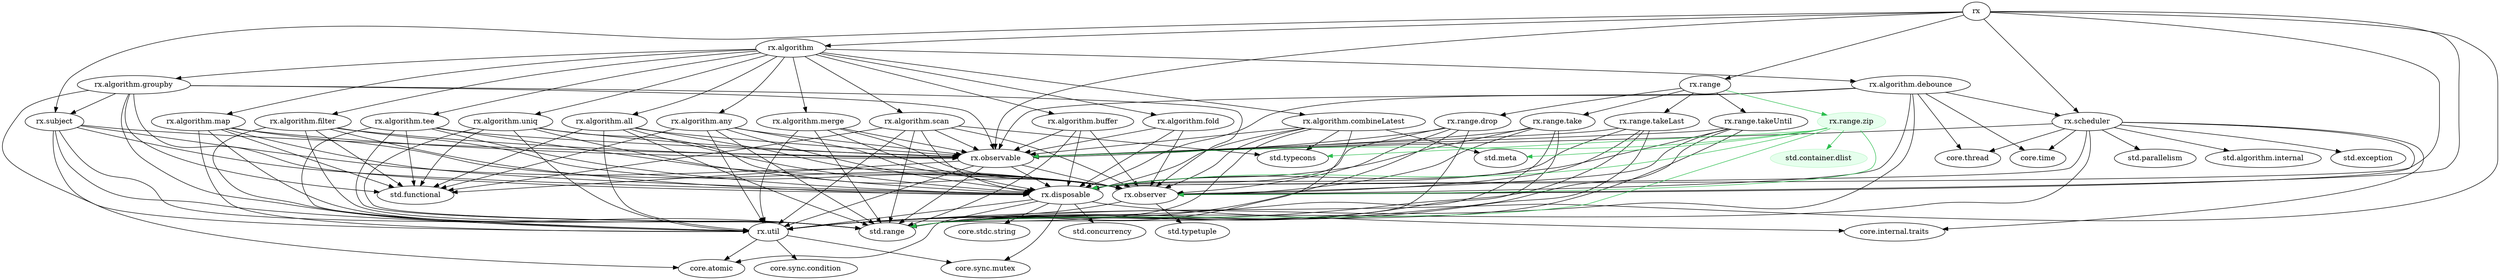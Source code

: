 digraph {
    {
        "core.atomic"
        "core.internal.traits"
        "core.stdc.string"
        "core.sync.condition"
        "core.sync.mutex"
        "core.thread"
        "core.time"
        "rx"
        "rx.algorithm"
        "rx.algorithm.all"
        "rx.algorithm.any"
        "rx.algorithm.buffer"
        "rx.algorithm.combineLatest"
        "rx.algorithm.debounce"
        "rx.algorithm.filter"
        "rx.algorithm.fold"
        "rx.algorithm.groupby"
        "rx.algorithm.map"
        "rx.algorithm.merge"
        "rx.algorithm.scan"
        "rx.algorithm.tee"
        "rx.algorithm.uniq"
        "rx.disposable"
        "rx.observable"
        "rx.observer"
        "rx.range"
        "rx.range.drop"
        "rx.range.take"
        "rx.range.takeLast"
        "rx.range.takeUntil"
        "rx.scheduler"
        "rx.subject"
        "rx.util"
        "std.algorithm.internal"
        "std.concurrency"
        "std.exception"
        "std.functional"
        "std.meta"
        "std.parallelism"
        "std.range"
        "std.typecons"
        "std.typetuple"
    }
    {
        node [style=filled color="#bef5cb" fillcolor="#e6ffed"];
        "rx.range.zip"
        "std.container.dlist"
    }
    "rx" -> "rx.algorithm";
    "rx" -> "rx.disposable";
    "rx" -> "rx.observable";
    "rx" -> "rx.observer";
    "rx" -> "rx.range";
    "rx" -> "rx.scheduler";
    "rx" -> "rx.subject";
    "rx" -> "rx.util";
    "rx.algorithm" -> "rx.algorithm.all";
    "rx.algorithm" -> "rx.algorithm.any";
    "rx.algorithm" -> "rx.algorithm.buffer";
    "rx.algorithm" -> "rx.algorithm.combineLatest";
    "rx.algorithm" -> "rx.algorithm.debounce";
    "rx.algorithm" -> "rx.algorithm.filter";
    "rx.algorithm" -> "rx.algorithm.fold";
    "rx.algorithm" -> "rx.algorithm.groupby";
    "rx.algorithm" -> "rx.algorithm.map";
    "rx.algorithm" -> "rx.algorithm.merge";
    "rx.algorithm" -> "rx.algorithm.scan";
    "rx.algorithm" -> "rx.algorithm.tee";
    "rx.algorithm" -> "rx.algorithm.uniq";
    "rx.algorithm.all" -> "rx.disposable";
    "rx.algorithm.all" -> "rx.observable";
    "rx.algorithm.all" -> "rx.observer";
    "rx.algorithm.all" -> "rx.util";
    "rx.algorithm.all" -> "std.functional";
    "rx.algorithm.all" -> "std.range";
    "rx.algorithm.any" -> "rx.disposable";
    "rx.algorithm.any" -> "rx.observable";
    "rx.algorithm.any" -> "rx.observer";
    "rx.algorithm.any" -> "rx.util";
    "rx.algorithm.any" -> "std.functional";
    "rx.algorithm.any" -> "std.range";
    "rx.algorithm.buffer" -> "rx.disposable";
    "rx.algorithm.buffer" -> "rx.observable";
    "rx.algorithm.buffer" -> "rx.observer";
    "rx.algorithm.buffer" -> "std.range";
    "rx.algorithm.combineLatest" -> "rx.disposable";
    "rx.algorithm.combineLatest" -> "rx.observable";
    "rx.algorithm.combineLatest" -> "rx.observer";
    "rx.algorithm.combineLatest" -> "rx.util";
    "rx.algorithm.combineLatest" -> "std.meta";
    "rx.algorithm.combineLatest" -> "std.range";
    "rx.algorithm.combineLatest" -> "std.typecons";
    "rx.algorithm.debounce" -> "core.thread";
    "rx.algorithm.debounce" -> "core.time";
    "rx.algorithm.debounce" -> "rx.disposable";
    "rx.algorithm.debounce" -> "rx.observable";
    "rx.algorithm.debounce" -> "rx.observer";
    "rx.algorithm.debounce" -> "rx.scheduler";
    "rx.algorithm.debounce" -> "std.range";
    "rx.algorithm.filter" -> "rx.disposable";
    "rx.algorithm.filter" -> "rx.observable";
    "rx.algorithm.filter" -> "rx.observer";
    "rx.algorithm.filter" -> "rx.util";
    "rx.algorithm.filter" -> "std.functional";
    "rx.algorithm.filter" -> "std.range";
    "rx.algorithm.fold" -> "rx.disposable";
    "rx.algorithm.fold" -> "rx.observable";
    "rx.algorithm.fold" -> "rx.observer";
    "rx.algorithm.groupby" -> "rx.disposable";
    "rx.algorithm.groupby" -> "rx.observable";
    "rx.algorithm.groupby" -> "rx.observer";
    "rx.algorithm.groupby" -> "rx.subject";
    "rx.algorithm.groupby" -> "rx.util";
    "rx.algorithm.groupby" -> "std.functional";
    "rx.algorithm.groupby" -> "std.range";
    "rx.algorithm.map" -> "rx.disposable";
    "rx.algorithm.map" -> "rx.observable";
    "rx.algorithm.map" -> "rx.observer";
    "rx.algorithm.map" -> "rx.util";
    "rx.algorithm.map" -> "std.functional";
    "rx.algorithm.map" -> "std.range";
    "rx.algorithm.merge" -> "rx.disposable";
    "rx.algorithm.merge" -> "rx.observable";
    "rx.algorithm.merge" -> "rx.observer";
    "rx.algorithm.merge" -> "rx.util";
    "rx.algorithm.merge" -> "std.range";
    "rx.algorithm.scan" -> "rx.disposable";
    "rx.algorithm.scan" -> "rx.observable";
    "rx.algorithm.scan" -> "rx.observer";
    "rx.algorithm.scan" -> "rx.util";
    "rx.algorithm.scan" -> "std.functional";
    "rx.algorithm.scan" -> "std.range";
    "rx.algorithm.scan" -> "std.typecons";
    "rx.algorithm.tee" -> "rx.disposable";
    "rx.algorithm.tee" -> "rx.observable";
    "rx.algorithm.tee" -> "rx.observer";
    "rx.algorithm.tee" -> "rx.util";
    "rx.algorithm.tee" -> "std.functional";
    "rx.algorithm.tee" -> "std.range";
    "rx.algorithm.uniq" -> "rx.disposable";
    "rx.algorithm.uniq" -> "rx.observable";
    "rx.algorithm.uniq" -> "rx.observer";
    "rx.algorithm.uniq" -> "rx.util";
    "rx.algorithm.uniq" -> "std.functional";
    "rx.algorithm.uniq" -> "std.range";
    "rx.disposable" -> "core.atomic";
    "rx.disposable" -> "core.internal.traits";
    "rx.disposable" -> "core.stdc.string";
    "rx.disposable" -> "core.sync.mutex";
    "rx.disposable" -> "rx.util";
    "rx.disposable" -> "std.concurrency";
    "rx.observable" -> "rx.disposable";
    "rx.observable" -> "rx.observer";
    "rx.observable" -> "rx.util";
    "rx.observable" -> "std.functional";
    "rx.observable" -> "std.range";
    "rx.observer" -> "std.range";
    "rx.observer" -> "std.typetuple";
    "rx.range" -> "rx.range.drop";
    "rx.range" -> "rx.range.take";
    "rx.range" -> "rx.range.takeLast";
    "rx.range" -> "rx.range.takeUntil";
    "rx.range.drop" -> "rx.disposable";
    "rx.range.drop" -> "rx.observable";
    "rx.range.drop" -> "rx.observer";
    "rx.range.drop" -> "rx.util";
    "rx.range.drop" -> "std.range";
    "rx.range.take" -> "rx.disposable";
    "rx.range.take" -> "rx.observable";
    "rx.range.take" -> "rx.observer";
    "rx.range.take" -> "rx.util";
    "rx.range.take" -> "std.range";
    "rx.range.takeLast" -> "rx.disposable";
    "rx.range.takeLast" -> "rx.observable";
    "rx.range.takeLast" -> "rx.observer";
    "rx.range.takeLast" -> "rx.util";
    "rx.range.takeLast" -> "std.range";
    "rx.range.takeUntil" -> "rx.disposable";
    "rx.range.takeUntil" -> "rx.observable";
    "rx.range.takeUntil" -> "rx.observer";
    "rx.range.takeUntil" -> "rx.util";
    "rx.range.takeUntil" -> "std.range";
    "rx.scheduler" -> "core.internal.traits";
    "rx.scheduler" -> "core.thread";
    "rx.scheduler" -> "core.time";
    "rx.scheduler" -> "rx.disposable";
    "rx.scheduler" -> "rx.observable";
    "rx.scheduler" -> "rx.observer";
    "rx.scheduler" -> "std.algorithm.internal";
    "rx.scheduler" -> "std.exception";
    "rx.scheduler" -> "std.parallelism";
    "rx.scheduler" -> "std.range";
    "rx.subject" -> "core.atomic";
    "rx.subject" -> "rx.disposable";
    "rx.subject" -> "rx.observable";
    "rx.subject" -> "rx.observer";
    "rx.subject" -> "rx.util";
    "rx.subject" -> "std.range";
    "rx.util" -> "core.atomic";
    "rx.util" -> "core.sync.condition";
    "rx.util" -> "core.sync.mutex";
    "rx.range" -> "rx.range.zip" [color="#2cbe4e"];
    "rx.range.zip" -> "rx.disposable" [color="#2cbe4e"];
    "rx.range.zip" -> "rx.observable" [color="#2cbe4e"];
    "rx.range.zip" -> "rx.observer" [color="#2cbe4e"];
    "rx.range.zip" -> "std.container.dlist" [color="#2cbe4e"];
    "rx.range.zip" -> "std.meta" [color="#2cbe4e"];
    "rx.range.zip" -> "std.range" [color="#2cbe4e"];
    "rx.range.zip" -> "std.typecons" [color="#2cbe4e"];
}
